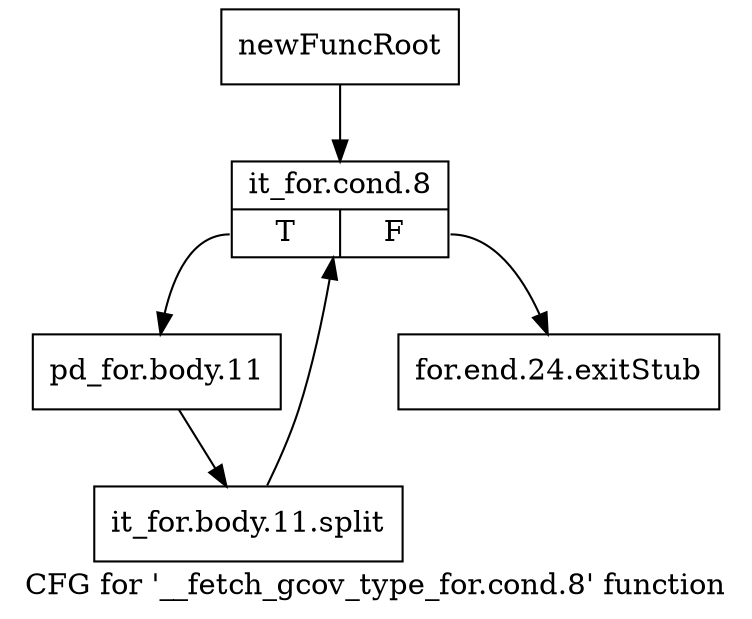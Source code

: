 digraph "CFG for '__fetch_gcov_type_for.cond.8' function" {
	label="CFG for '__fetch_gcov_type_for.cond.8' function";

	Node0xb7d0e00 [shape=record,label="{newFuncRoot}"];
	Node0xb7d0e00 -> Node0xb7d0ea0;
	Node0xb7d0e50 [shape=record,label="{for.end.24.exitStub}"];
	Node0xb7d0ea0 [shape=record,label="{it_for.cond.8|{<s0>T|<s1>F}}"];
	Node0xb7d0ea0:s0 -> Node0xb7d0ef0;
	Node0xb7d0ea0:s1 -> Node0xb7d0e50;
	Node0xb7d0ef0 [shape=record,label="{pd_for.body.11}"];
	Node0xb7d0ef0 -> Node0xf94c970;
	Node0xf94c970 [shape=record,label="{it_for.body.11.split}"];
	Node0xf94c970 -> Node0xb7d0ea0;
}
